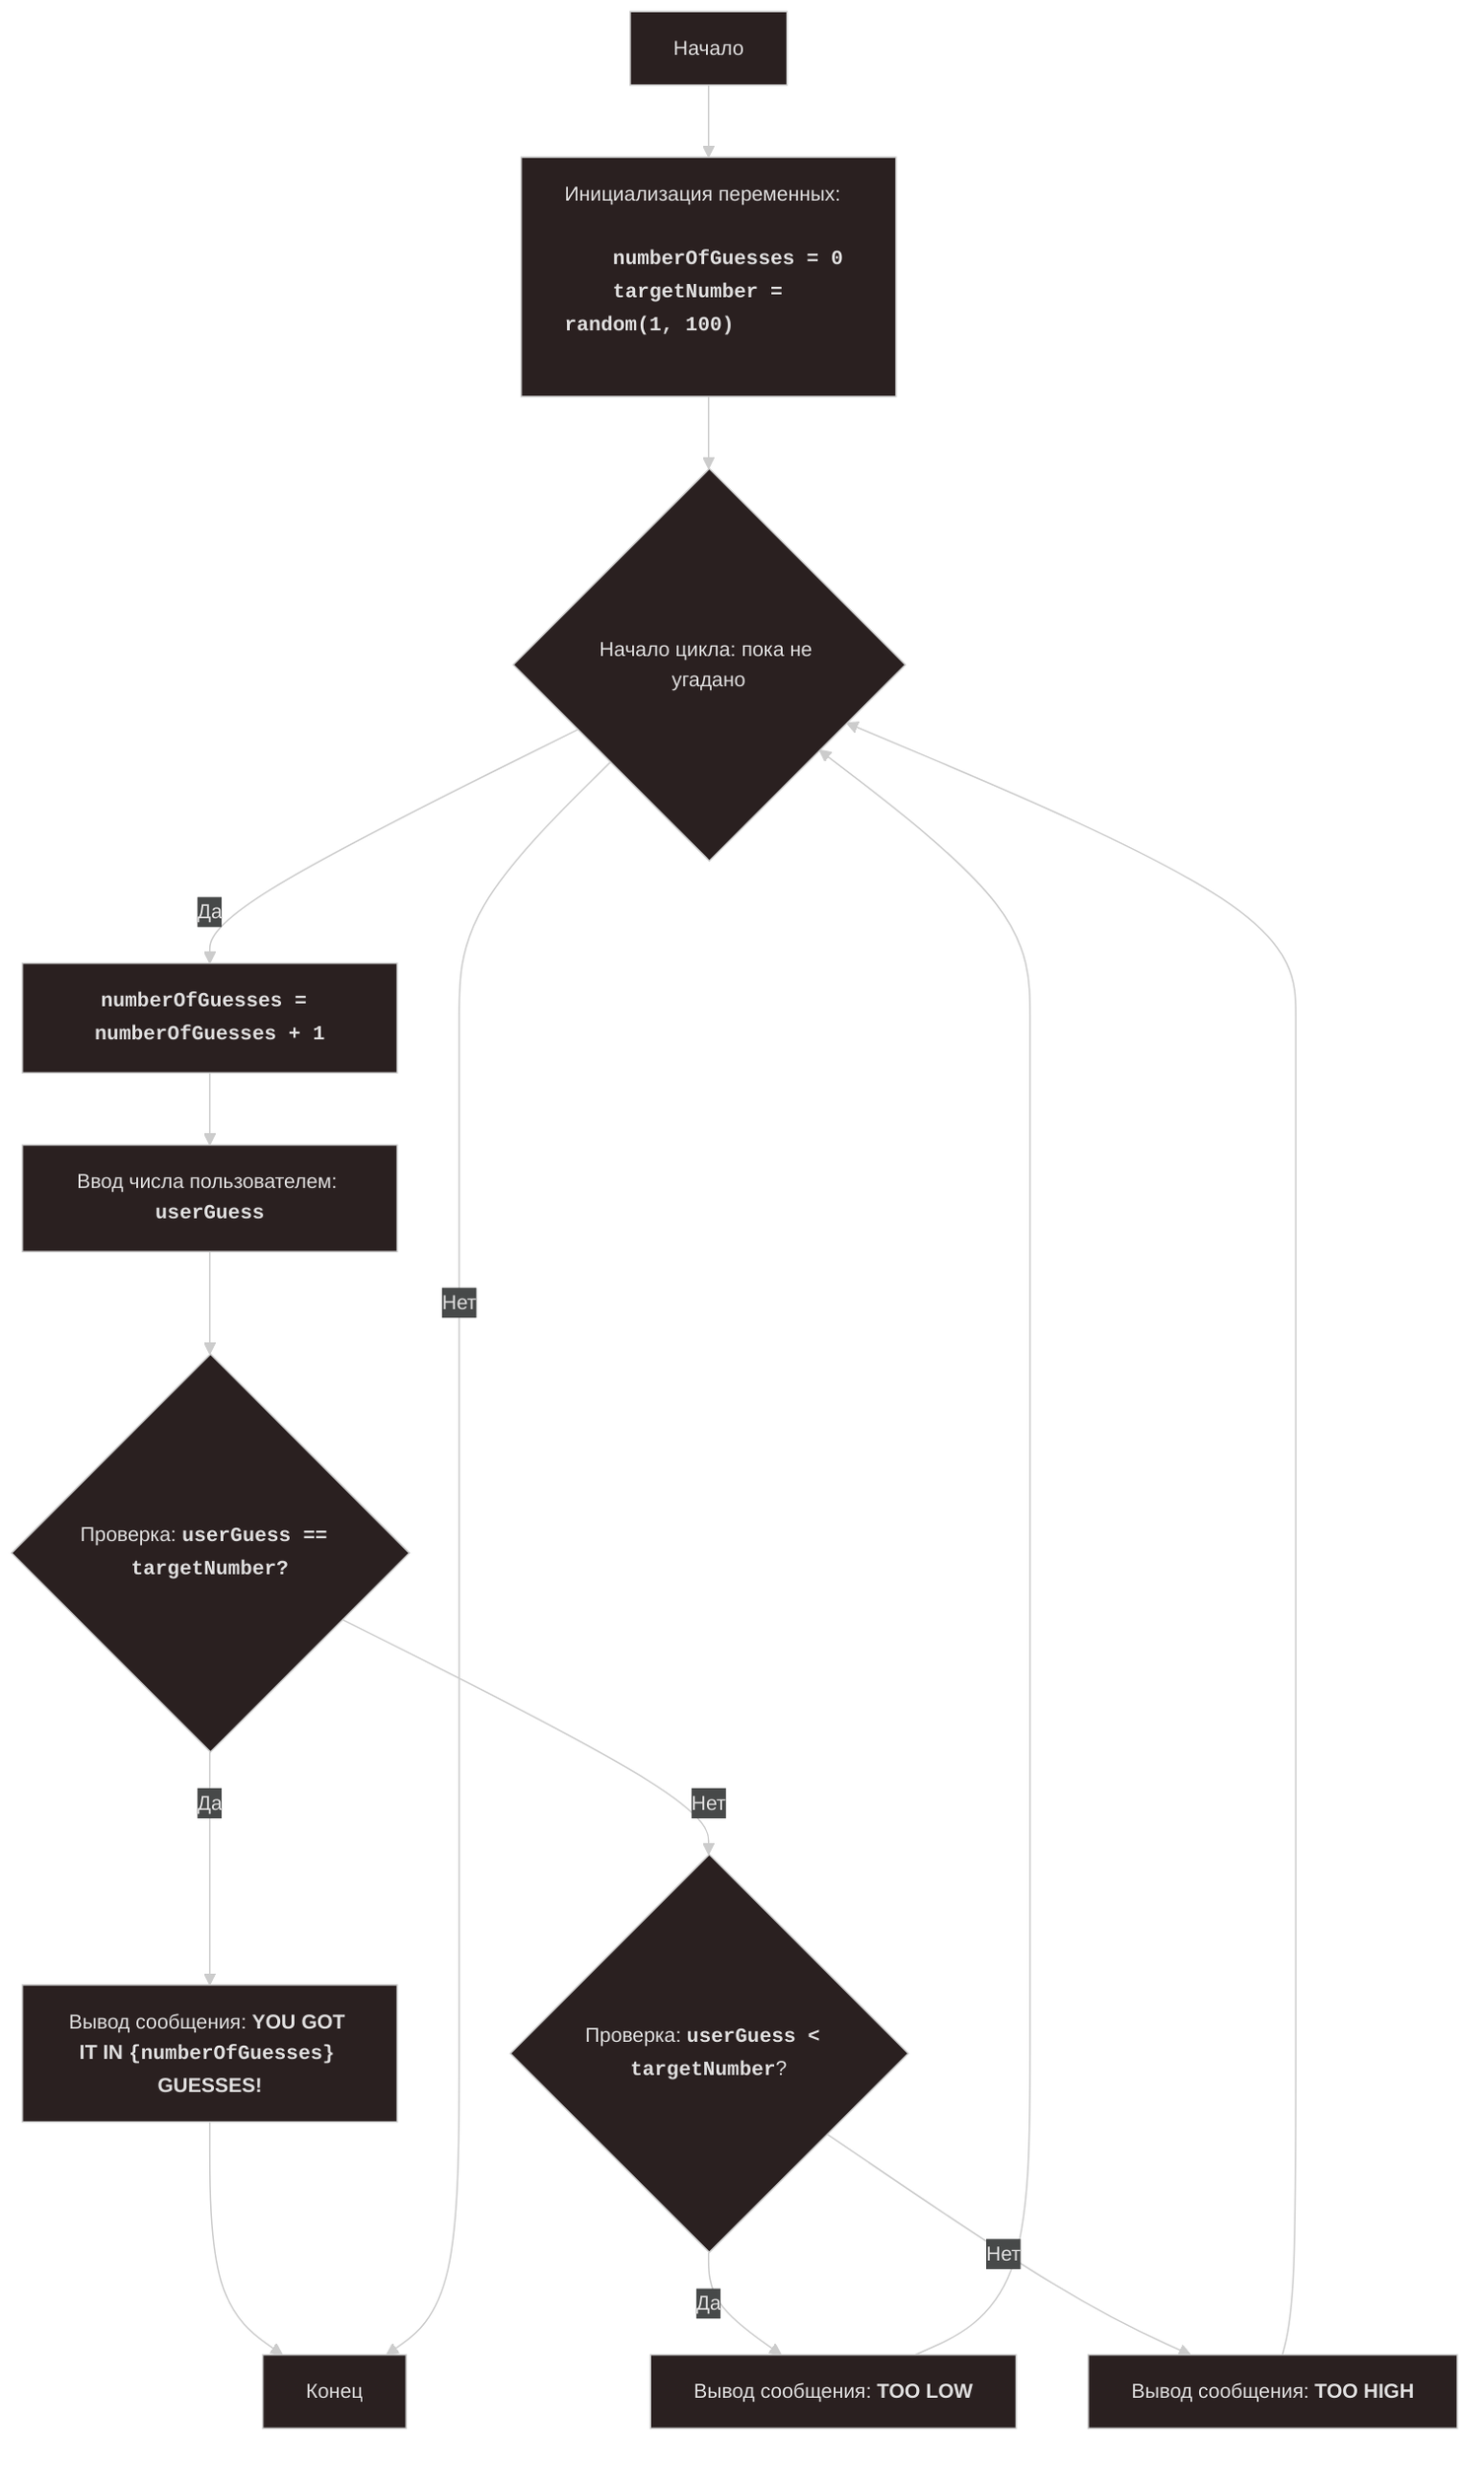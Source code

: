 ---
config:
  layout: fixed
  theme: neo-dark
---
flowchart TD
    Start["Начало"] --> InitializeVariables["<p align='left'>Инициализация переменных:
    <code><b>
    numberOfGuesses = 0
    targetNumber = random(1, 100)
    </b></code></p>"]
    InitializeVariables --> LoopStart{"Начало цикла: пока не угадано"}
    LoopStart -- Да --> IncreaseGuesses["<code><b>numberOfGuesses = numberOfGuesses + 1</b></code>"]
    IncreaseGuesses --> InputGuess["Ввод числа пользователем: <code><b>userGuess</b></code>"]
    InputGuess --> CheckGuess{"Проверка: <code><b>userGuess == targetNumber?</b></code>"}
    CheckGuess -- Да --> OutputWin["Вывод сообщения: <b>YOU GOT IT IN <code>{numberOfGuesses}</code> GUESSES!</b>"]
    OutputWin --> End["Конец"]
    CheckGuess -- Нет --> CheckLow{"Проверка: <code><b>userGuess &lt; targetNumber</b></code>?"}
    CheckLow -- Да --> OutputLow["Вывод сообщения: <b>TOO LOW</b>"]
    OutputLow --> LoopStart
    CheckLow -- Нет --> OutputHigh["Вывод сообщения: <b>TOO HIGH</b>"]
    OutputHigh --> LoopStart
    LoopStart -- Нет --> End
